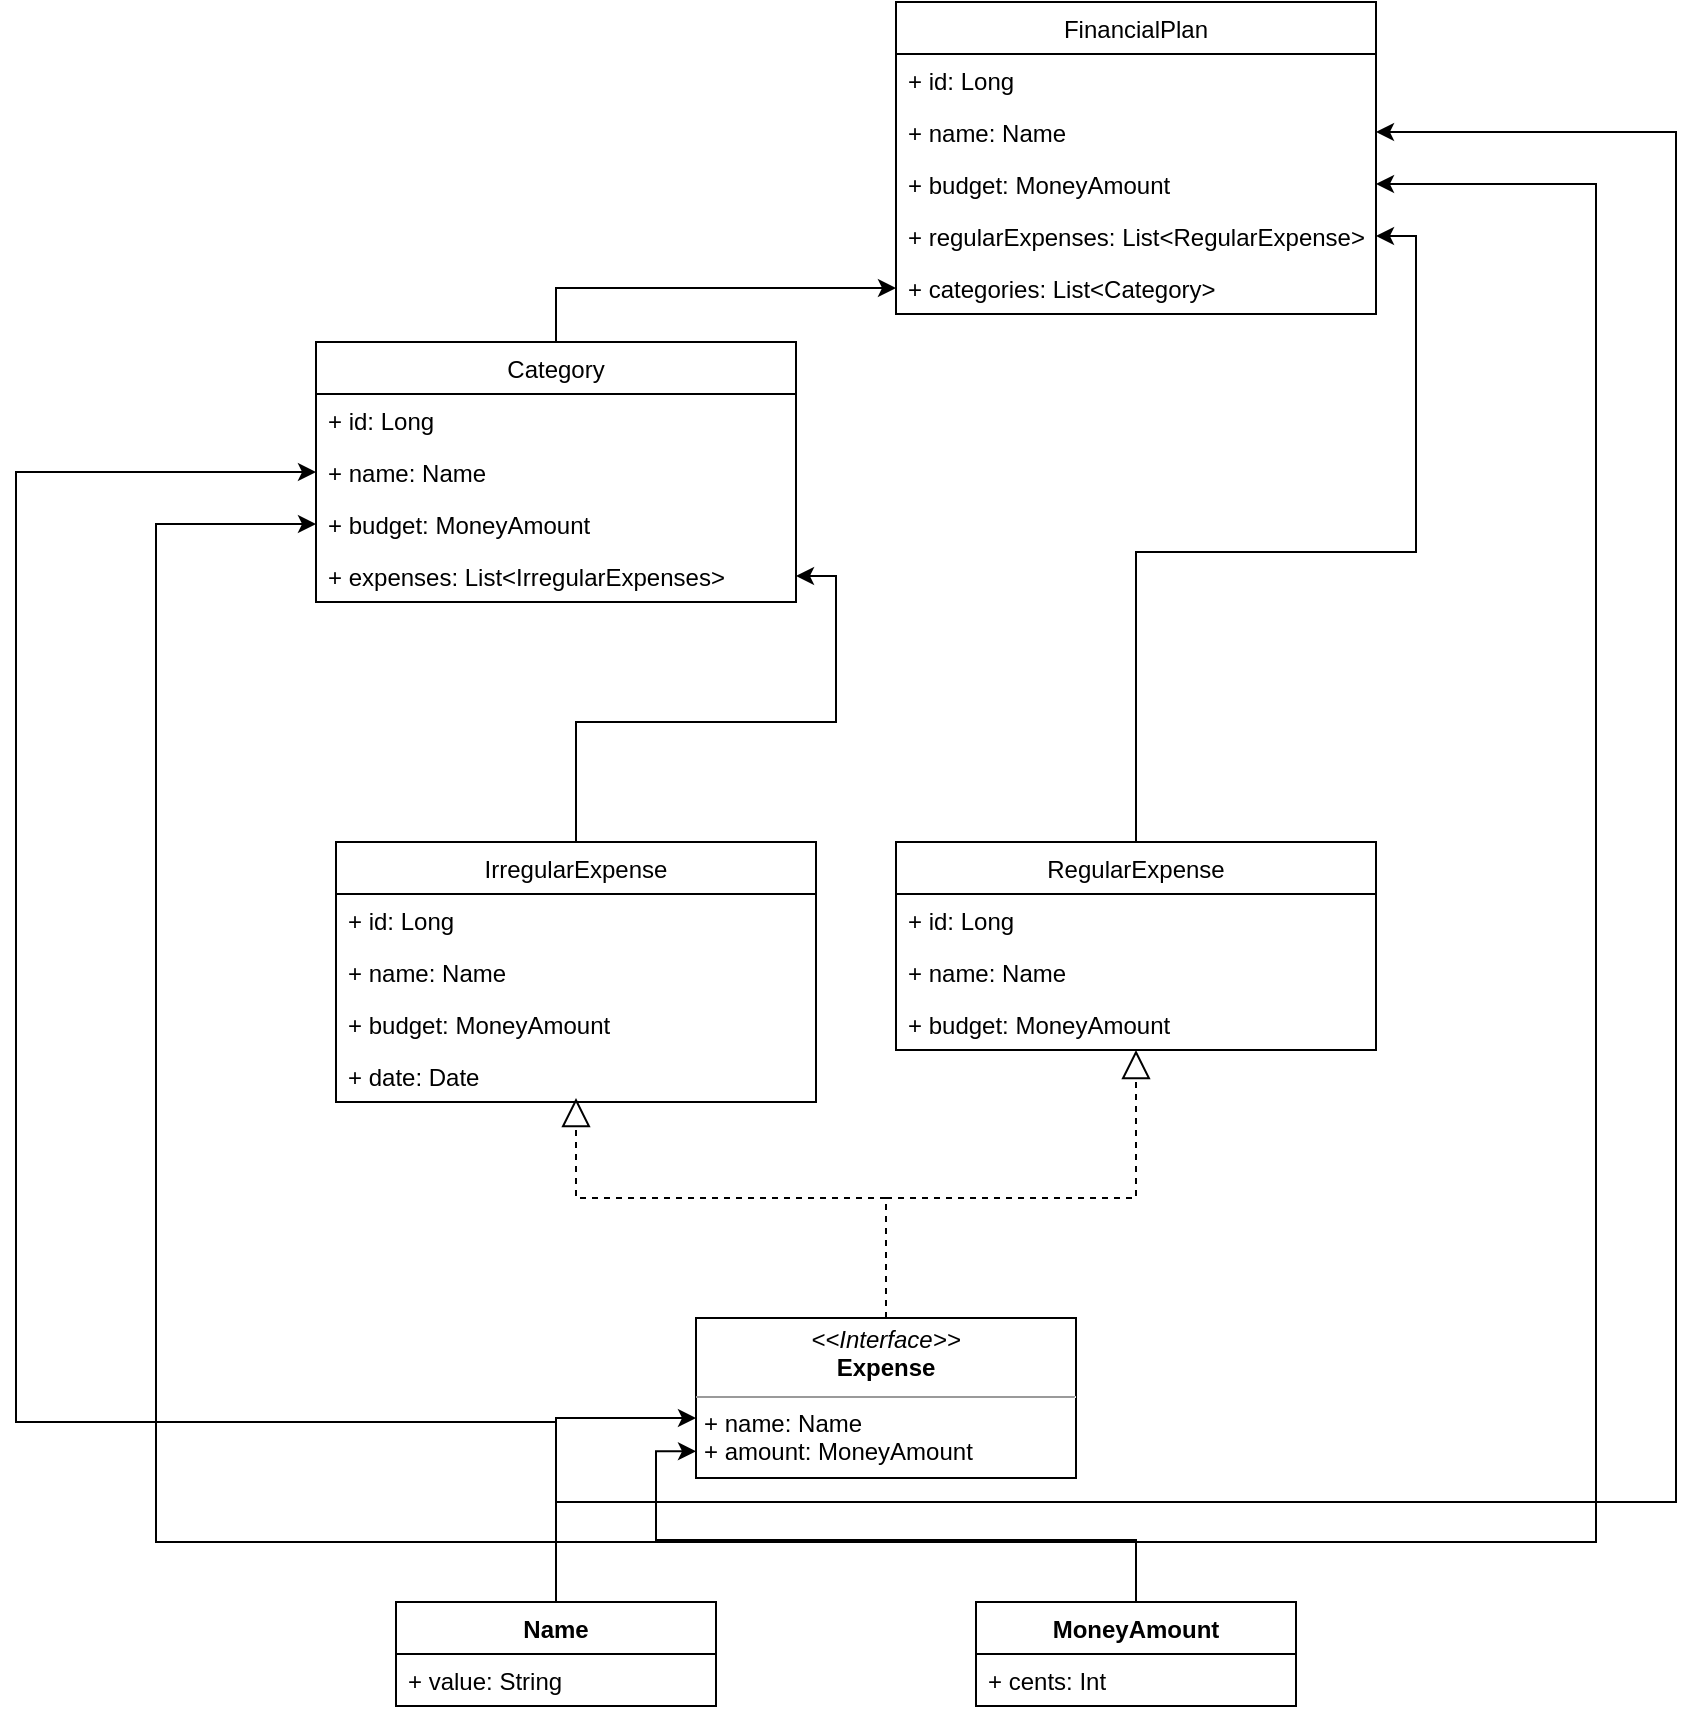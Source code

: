 <mxfile version="18.0.6" type="github">
  <diagram name="Page-1" id="c4acf3e9-155e-7222-9cf6-157b1a14988f">
    <mxGraphModel dx="1422" dy="762" grid="1" gridSize="10" guides="1" tooltips="1" connect="1" arrows="1" fold="1" page="1" pageScale="1" pageWidth="850" pageHeight="1100" background="none" math="0" shadow="0">
      <root>
        <mxCell id="0" />
        <mxCell id="1" parent="0" />
        <mxCell id="6c0DKnwD4YIeOETLK1JC-1" value="FinancialPlan" style="swimlane;fontStyle=0;childLayout=stackLayout;horizontal=1;startSize=26;fillColor=none;horizontalStack=0;resizeParent=1;resizeParentMax=0;resizeLast=0;collapsible=1;marginBottom=0;" vertex="1" parent="1">
          <mxGeometry x="560" y="40" width="240" height="156" as="geometry" />
        </mxCell>
        <mxCell id="6c0DKnwD4YIeOETLK1JC-2" value="+ id: Long" style="text;strokeColor=none;fillColor=none;align=left;verticalAlign=top;spacingLeft=4;spacingRight=4;overflow=hidden;rotatable=0;points=[[0,0.5],[1,0.5]];portConstraint=eastwest;" vertex="1" parent="6c0DKnwD4YIeOETLK1JC-1">
          <mxGeometry y="26" width="240" height="26" as="geometry" />
        </mxCell>
        <mxCell id="6c0DKnwD4YIeOETLK1JC-3" value="+ name: Name" style="text;strokeColor=none;fillColor=none;align=left;verticalAlign=top;spacingLeft=4;spacingRight=4;overflow=hidden;rotatable=0;points=[[0,0.5],[1,0.5]];portConstraint=eastwest;" vertex="1" parent="6c0DKnwD4YIeOETLK1JC-1">
          <mxGeometry y="52" width="240" height="26" as="geometry" />
        </mxCell>
        <mxCell id="6c0DKnwD4YIeOETLK1JC-5" value="+ budget: MoneyAmount" style="text;strokeColor=none;fillColor=none;align=left;verticalAlign=top;spacingLeft=4;spacingRight=4;overflow=hidden;rotatable=0;points=[[0,0.5],[1,0.5]];portConstraint=eastwest;" vertex="1" parent="6c0DKnwD4YIeOETLK1JC-1">
          <mxGeometry y="78" width="240" height="26" as="geometry" />
        </mxCell>
        <mxCell id="6c0DKnwD4YIeOETLK1JC-6" value="+ regularExpenses: List&lt;RegularExpense&gt;" style="text;strokeColor=none;fillColor=none;align=left;verticalAlign=top;spacingLeft=4;spacingRight=4;overflow=hidden;rotatable=0;points=[[0,0.5],[1,0.5]];portConstraint=eastwest;" vertex="1" parent="6c0DKnwD4YIeOETLK1JC-1">
          <mxGeometry y="104" width="240" height="26" as="geometry" />
        </mxCell>
        <mxCell id="6c0DKnwD4YIeOETLK1JC-12" value="+ categories: List&lt;Category&gt;" style="text;strokeColor=none;fillColor=none;align=left;verticalAlign=top;spacingLeft=4;spacingRight=4;overflow=hidden;rotatable=0;points=[[0,0.5],[1,0.5]];portConstraint=eastwest;" vertex="1" parent="6c0DKnwD4YIeOETLK1JC-1">
          <mxGeometry y="130" width="240" height="26" as="geometry" />
        </mxCell>
        <mxCell id="6c0DKnwD4YIeOETLK1JC-40" style="edgeStyle=orthogonalEdgeStyle;rounded=0;orthogonalLoop=1;jettySize=auto;html=1;exitX=0.5;exitY=0;exitDx=0;exitDy=0;entryX=0;entryY=0.833;entryDx=0;entryDy=0;entryPerimeter=0;" edge="1" parent="1" source="6c0DKnwD4YIeOETLK1JC-13" target="6c0DKnwD4YIeOETLK1JC-19">
          <mxGeometry relative="1" as="geometry" />
        </mxCell>
        <mxCell id="6c0DKnwD4YIeOETLK1JC-45" style="edgeStyle=orthogonalEdgeStyle;rounded=0;orthogonalLoop=1;jettySize=auto;html=1;exitX=0.5;exitY=0;exitDx=0;exitDy=0;entryX=1;entryY=0.5;entryDx=0;entryDy=0;" edge="1" parent="1" source="6c0DKnwD4YIeOETLK1JC-13" target="6c0DKnwD4YIeOETLK1JC-5">
          <mxGeometry relative="1" as="geometry">
            <Array as="points">
              <mxPoint x="680" y="810" />
              <mxPoint x="910" y="810" />
              <mxPoint x="910" y="131" />
            </Array>
          </mxGeometry>
        </mxCell>
        <mxCell id="6c0DKnwD4YIeOETLK1JC-47" style="edgeStyle=orthogonalEdgeStyle;rounded=0;orthogonalLoop=1;jettySize=auto;html=1;exitX=0.5;exitY=0;exitDx=0;exitDy=0;entryX=0;entryY=0.5;entryDx=0;entryDy=0;" edge="1" parent="1" source="6c0DKnwD4YIeOETLK1JC-13" target="6c0DKnwD4YIeOETLK1JC-34">
          <mxGeometry relative="1" as="geometry">
            <Array as="points">
              <mxPoint x="680" y="810" />
              <mxPoint x="190" y="810" />
              <mxPoint x="190" y="301" />
            </Array>
          </mxGeometry>
        </mxCell>
        <mxCell id="6c0DKnwD4YIeOETLK1JC-13" value="MoneyAmount" style="swimlane;fontStyle=1;align=center;verticalAlign=top;childLayout=stackLayout;horizontal=1;startSize=26;horizontalStack=0;resizeParent=1;resizeParentMax=0;resizeLast=0;collapsible=1;marginBottom=0;" vertex="1" parent="1">
          <mxGeometry x="600" y="840" width="160" height="52" as="geometry" />
        </mxCell>
        <mxCell id="6c0DKnwD4YIeOETLK1JC-14" value="+ cents: Int" style="text;strokeColor=none;fillColor=none;align=left;verticalAlign=top;spacingLeft=4;spacingRight=4;overflow=hidden;rotatable=0;points=[[0,0.5],[1,0.5]];portConstraint=eastwest;" vertex="1" parent="6c0DKnwD4YIeOETLK1JC-13">
          <mxGeometry y="26" width="160" height="26" as="geometry" />
        </mxCell>
        <mxCell id="6c0DKnwD4YIeOETLK1JC-39" style="edgeStyle=orthogonalEdgeStyle;rounded=0;orthogonalLoop=1;jettySize=auto;html=1;exitX=0.5;exitY=0;exitDx=0;exitDy=0;entryX=0;entryY=0.625;entryDx=0;entryDy=0;entryPerimeter=0;" edge="1" parent="1" source="6c0DKnwD4YIeOETLK1JC-17" target="6c0DKnwD4YIeOETLK1JC-19">
          <mxGeometry relative="1" as="geometry" />
        </mxCell>
        <mxCell id="6c0DKnwD4YIeOETLK1JC-46" style="edgeStyle=orthogonalEdgeStyle;rounded=0;orthogonalLoop=1;jettySize=auto;html=1;exitX=0.5;exitY=0;exitDx=0;exitDy=0;entryX=0;entryY=0.5;entryDx=0;entryDy=0;" edge="1" parent="1" source="6c0DKnwD4YIeOETLK1JC-17" target="6c0DKnwD4YIeOETLK1JC-33">
          <mxGeometry relative="1" as="geometry">
            <Array as="points">
              <mxPoint x="390" y="750" />
              <mxPoint x="120" y="750" />
              <mxPoint x="120" y="275" />
            </Array>
          </mxGeometry>
        </mxCell>
        <mxCell id="6c0DKnwD4YIeOETLK1JC-48" style="edgeStyle=orthogonalEdgeStyle;rounded=0;orthogonalLoop=1;jettySize=auto;html=1;exitX=0.5;exitY=0;exitDx=0;exitDy=0;entryX=1;entryY=0.5;entryDx=0;entryDy=0;" edge="1" parent="1" source="6c0DKnwD4YIeOETLK1JC-17" target="6c0DKnwD4YIeOETLK1JC-3">
          <mxGeometry relative="1" as="geometry">
            <Array as="points">
              <mxPoint x="390" y="790" />
              <mxPoint x="950" y="790" />
              <mxPoint x="950" y="105" />
            </Array>
          </mxGeometry>
        </mxCell>
        <mxCell id="6c0DKnwD4YIeOETLK1JC-17" value="Name" style="swimlane;fontStyle=1;align=center;verticalAlign=top;childLayout=stackLayout;horizontal=1;startSize=26;horizontalStack=0;resizeParent=1;resizeParentMax=0;resizeLast=0;collapsible=1;marginBottom=0;" vertex="1" parent="1">
          <mxGeometry x="310" y="840" width="160" height="52" as="geometry" />
        </mxCell>
        <mxCell id="6c0DKnwD4YIeOETLK1JC-18" value="+ value: String" style="text;strokeColor=none;fillColor=none;align=left;verticalAlign=top;spacingLeft=4;spacingRight=4;overflow=hidden;rotatable=0;points=[[0,0.5],[1,0.5]];portConstraint=eastwest;" vertex="1" parent="6c0DKnwD4YIeOETLK1JC-17">
          <mxGeometry y="26" width="160" height="26" as="geometry" />
        </mxCell>
        <mxCell id="6c0DKnwD4YIeOETLK1JC-19" value="&lt;p style=&quot;margin:0px;margin-top:4px;text-align:center;&quot;&gt;&lt;i&gt;&amp;lt;&amp;lt;Interface&amp;gt;&amp;gt;&lt;/i&gt;&lt;br&gt;&lt;b&gt;Expense&lt;/b&gt;&lt;/p&gt;&lt;hr size=&quot;1&quot;&gt;&lt;p style=&quot;margin:0px;margin-left:4px;&quot;&gt;+ name: Name&lt;br&gt;+ amount: MoneyAmount&lt;/p&gt;&lt;p style=&quot;margin:0px;margin-left:4px;&quot;&gt;&lt;br&gt;&lt;/p&gt;" style="verticalAlign=top;align=left;overflow=fill;fontSize=12;fontFamily=Helvetica;html=1;" vertex="1" parent="1">
          <mxGeometry x="460" y="698" width="190" height="80" as="geometry" />
        </mxCell>
        <mxCell id="6c0DKnwD4YIeOETLK1JC-44" style="edgeStyle=orthogonalEdgeStyle;rounded=0;orthogonalLoop=1;jettySize=auto;html=1;exitX=0.5;exitY=0;exitDx=0;exitDy=0;entryX=1;entryY=0.5;entryDx=0;entryDy=0;" edge="1" parent="1" source="6c0DKnwD4YIeOETLK1JC-20" target="6c0DKnwD4YIeOETLK1JC-6">
          <mxGeometry relative="1" as="geometry" />
        </mxCell>
        <mxCell id="6c0DKnwD4YIeOETLK1JC-20" value="RegularExpense" style="swimlane;fontStyle=0;childLayout=stackLayout;horizontal=1;startSize=26;fillColor=none;horizontalStack=0;resizeParent=1;resizeParentMax=0;resizeLast=0;collapsible=1;marginBottom=0;" vertex="1" parent="1">
          <mxGeometry x="560" y="460" width="240" height="104" as="geometry" />
        </mxCell>
        <mxCell id="6c0DKnwD4YIeOETLK1JC-21" value="+ id: Long" style="text;strokeColor=none;fillColor=none;align=left;verticalAlign=top;spacingLeft=4;spacingRight=4;overflow=hidden;rotatable=0;points=[[0,0.5],[1,0.5]];portConstraint=eastwest;" vertex="1" parent="6c0DKnwD4YIeOETLK1JC-20">
          <mxGeometry y="26" width="240" height="26" as="geometry" />
        </mxCell>
        <mxCell id="6c0DKnwD4YIeOETLK1JC-22" value="+ name: Name" style="text;strokeColor=none;fillColor=none;align=left;verticalAlign=top;spacingLeft=4;spacingRight=4;overflow=hidden;rotatable=0;points=[[0,0.5],[1,0.5]];portConstraint=eastwest;" vertex="1" parent="6c0DKnwD4YIeOETLK1JC-20">
          <mxGeometry y="52" width="240" height="26" as="geometry" />
        </mxCell>
        <mxCell id="6c0DKnwD4YIeOETLK1JC-23" value="+ budget: MoneyAmount" style="text;strokeColor=none;fillColor=none;align=left;verticalAlign=top;spacingLeft=4;spacingRight=4;overflow=hidden;rotatable=0;points=[[0,0.5],[1,0.5]];portConstraint=eastwest;" vertex="1" parent="6c0DKnwD4YIeOETLK1JC-20">
          <mxGeometry y="78" width="240" height="26" as="geometry" />
        </mxCell>
        <mxCell id="6c0DKnwD4YIeOETLK1JC-41" style="edgeStyle=orthogonalEdgeStyle;rounded=0;orthogonalLoop=1;jettySize=auto;html=1;exitX=0.5;exitY=0;exitDx=0;exitDy=0;" edge="1" parent="1" source="6c0DKnwD4YIeOETLK1JC-26" target="6c0DKnwD4YIeOETLK1JC-35">
          <mxGeometry relative="1" as="geometry" />
        </mxCell>
        <mxCell id="6c0DKnwD4YIeOETLK1JC-26" value="IrregularExpense" style="swimlane;fontStyle=0;childLayout=stackLayout;horizontal=1;startSize=26;fillColor=none;horizontalStack=0;resizeParent=1;resizeParentMax=0;resizeLast=0;collapsible=1;marginBottom=0;" vertex="1" parent="1">
          <mxGeometry x="280" y="460" width="240" height="130" as="geometry" />
        </mxCell>
        <mxCell id="6c0DKnwD4YIeOETLK1JC-27" value="+ id: Long" style="text;strokeColor=none;fillColor=none;align=left;verticalAlign=top;spacingLeft=4;spacingRight=4;overflow=hidden;rotatable=0;points=[[0,0.5],[1,0.5]];portConstraint=eastwest;" vertex="1" parent="6c0DKnwD4YIeOETLK1JC-26">
          <mxGeometry y="26" width="240" height="26" as="geometry" />
        </mxCell>
        <mxCell id="6c0DKnwD4YIeOETLK1JC-28" value="+ name: Name" style="text;strokeColor=none;fillColor=none;align=left;verticalAlign=top;spacingLeft=4;spacingRight=4;overflow=hidden;rotatable=0;points=[[0,0.5],[1,0.5]];portConstraint=eastwest;" vertex="1" parent="6c0DKnwD4YIeOETLK1JC-26">
          <mxGeometry y="52" width="240" height="26" as="geometry" />
        </mxCell>
        <mxCell id="6c0DKnwD4YIeOETLK1JC-30" value="+ budget: MoneyAmount" style="text;strokeColor=none;fillColor=none;align=left;verticalAlign=top;spacingLeft=4;spacingRight=4;overflow=hidden;rotatable=0;points=[[0,0.5],[1,0.5]];portConstraint=eastwest;" vertex="1" parent="6c0DKnwD4YIeOETLK1JC-26">
          <mxGeometry y="78" width="240" height="26" as="geometry" />
        </mxCell>
        <mxCell id="6c0DKnwD4YIeOETLK1JC-29" value="+ date: Date" style="text;strokeColor=none;fillColor=none;align=left;verticalAlign=top;spacingLeft=4;spacingRight=4;overflow=hidden;rotatable=0;points=[[0,0.5],[1,0.5]];portConstraint=eastwest;" vertex="1" parent="6c0DKnwD4YIeOETLK1JC-26">
          <mxGeometry y="104" width="240" height="26" as="geometry" />
        </mxCell>
        <mxCell id="6c0DKnwD4YIeOETLK1JC-43" style="edgeStyle=orthogonalEdgeStyle;rounded=0;orthogonalLoop=1;jettySize=auto;html=1;exitX=0.5;exitY=0;exitDx=0;exitDy=0;entryX=0;entryY=0.5;entryDx=0;entryDy=0;" edge="1" parent="1" source="6c0DKnwD4YIeOETLK1JC-31" target="6c0DKnwD4YIeOETLK1JC-12">
          <mxGeometry relative="1" as="geometry" />
        </mxCell>
        <mxCell id="6c0DKnwD4YIeOETLK1JC-31" value="Category" style="swimlane;fontStyle=0;childLayout=stackLayout;horizontal=1;startSize=26;fillColor=none;horizontalStack=0;resizeParent=1;resizeParentMax=0;resizeLast=0;collapsible=1;marginBottom=0;" vertex="1" parent="1">
          <mxGeometry x="270" y="210" width="240" height="130" as="geometry" />
        </mxCell>
        <mxCell id="6c0DKnwD4YIeOETLK1JC-32" value="+ id: Long" style="text;strokeColor=none;fillColor=none;align=left;verticalAlign=top;spacingLeft=4;spacingRight=4;overflow=hidden;rotatable=0;points=[[0,0.5],[1,0.5]];portConstraint=eastwest;" vertex="1" parent="6c0DKnwD4YIeOETLK1JC-31">
          <mxGeometry y="26" width="240" height="26" as="geometry" />
        </mxCell>
        <mxCell id="6c0DKnwD4YIeOETLK1JC-33" value="+ name: Name" style="text;strokeColor=none;fillColor=none;align=left;verticalAlign=top;spacingLeft=4;spacingRight=4;overflow=hidden;rotatable=0;points=[[0,0.5],[1,0.5]];portConstraint=eastwest;" vertex="1" parent="6c0DKnwD4YIeOETLK1JC-31">
          <mxGeometry y="52" width="240" height="26" as="geometry" />
        </mxCell>
        <mxCell id="6c0DKnwD4YIeOETLK1JC-34" value="+ budget: MoneyAmount" style="text;strokeColor=none;fillColor=none;align=left;verticalAlign=top;spacingLeft=4;spacingRight=4;overflow=hidden;rotatable=0;points=[[0,0.5],[1,0.5]];portConstraint=eastwest;" vertex="1" parent="6c0DKnwD4YIeOETLK1JC-31">
          <mxGeometry y="78" width="240" height="26" as="geometry" />
        </mxCell>
        <mxCell id="6c0DKnwD4YIeOETLK1JC-35" value="+ expenses: List&lt;IrregularExpenses&gt;" style="text;strokeColor=none;fillColor=none;align=left;verticalAlign=top;spacingLeft=4;spacingRight=4;overflow=hidden;rotatable=0;points=[[0,0.5],[1,0.5]];portConstraint=eastwest;" vertex="1" parent="6c0DKnwD4YIeOETLK1JC-31">
          <mxGeometry y="104" width="240" height="26" as="geometry" />
        </mxCell>
        <mxCell id="6c0DKnwD4YIeOETLK1JC-36" value="" style="endArrow=block;dashed=1;endFill=0;endSize=12;html=1;rounded=0;exitX=0.5;exitY=0;exitDx=0;exitDy=0;" edge="1" parent="1" source="6c0DKnwD4YIeOETLK1JC-19" target="6c0DKnwD4YIeOETLK1JC-23">
          <mxGeometry width="160" relative="1" as="geometry">
            <mxPoint x="580" y="618" as="sourcePoint" />
            <mxPoint x="740" y="618" as="targetPoint" />
            <Array as="points">
              <mxPoint x="555" y="638" />
              <mxPoint x="680" y="638" />
            </Array>
          </mxGeometry>
        </mxCell>
        <mxCell id="6c0DKnwD4YIeOETLK1JC-38" value="" style="endArrow=block;dashed=1;endFill=0;endSize=12;html=1;rounded=0;exitX=0.5;exitY=0;exitDx=0;exitDy=0;" edge="1" parent="1" source="6c0DKnwD4YIeOETLK1JC-19">
          <mxGeometry width="160" relative="1" as="geometry">
            <mxPoint x="595" y="708" as="sourcePoint" />
            <mxPoint x="400" y="588" as="targetPoint" />
            <Array as="points">
              <mxPoint x="555" y="638" />
              <mxPoint x="400" y="638" />
            </Array>
          </mxGeometry>
        </mxCell>
      </root>
    </mxGraphModel>
  </diagram>
</mxfile>
